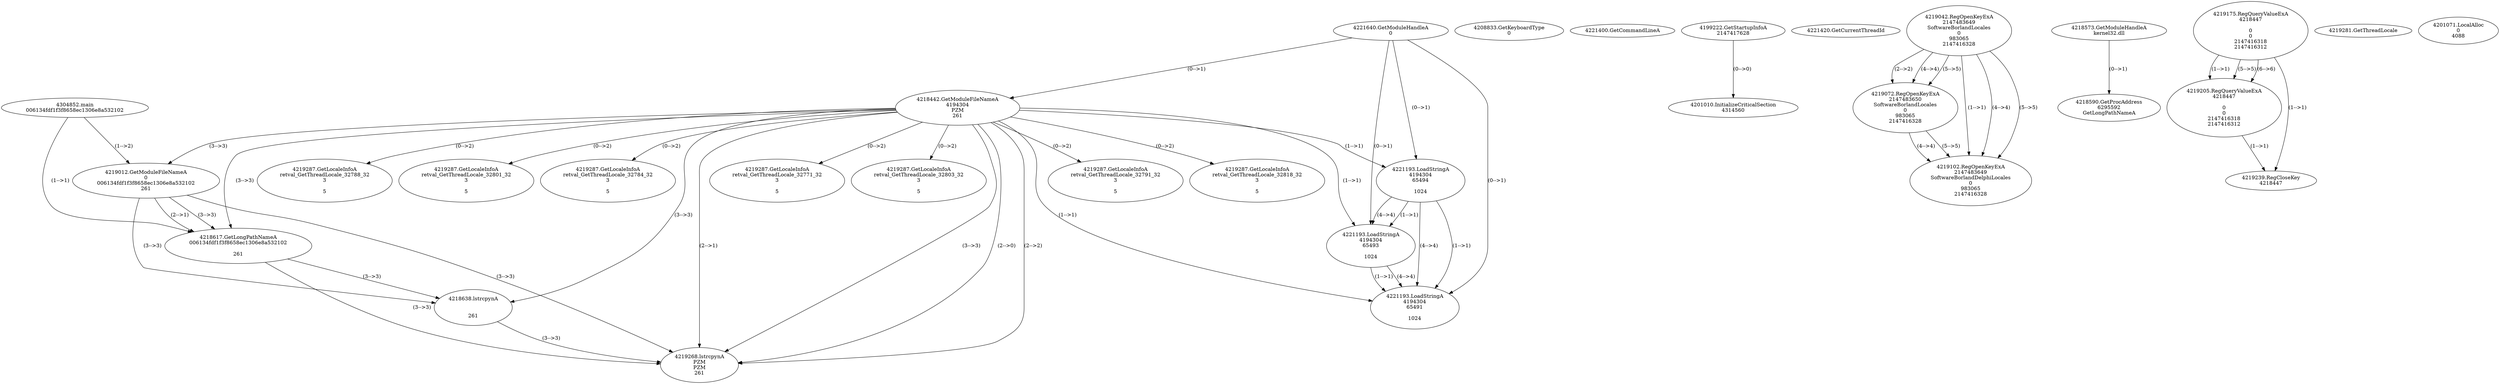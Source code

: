 // Global SCDG with merge call
digraph {
	0 [label="4304852.main
006134fdf1f3f8658ec1306e8a532102"]
	1 [label="4221640.GetModuleHandleA
0"]
	2 [label="4208833.GetKeyboardType
0"]
	3 [label="4221400.GetCommandLineA
"]
	4 [label="4199222.GetStartupInfoA
2147417628"]
	5 [label="4221420.GetCurrentThreadId
"]
	6 [label="4218442.GetModuleFileNameA
4194304
PZM
261"]
	1 -> 6 [label="(0-->1)"]
	7 [label="4219012.GetModuleFileNameA
0
006134fdf1f3f8658ec1306e8a532102
261"]
	0 -> 7 [label="(1-->2)"]
	6 -> 7 [label="(3-->3)"]
	8 [label="4219042.RegOpenKeyExA
2147483649
Software\Borland\Locales
0
983065
2147416328"]
	9 [label="4219072.RegOpenKeyExA
2147483650
Software\Borland\Locales
0
983065
2147416328"]
	8 -> 9 [label="(2-->2)"]
	8 -> 9 [label="(4-->4)"]
	8 -> 9 [label="(5-->5)"]
	10 [label="4218573.GetModuleHandleA
kernel32.dll"]
	11 [label="4218590.GetProcAddress
6295592
GetLongPathNameA"]
	10 -> 11 [label="(0-->1)"]
	12 [label="4218617.GetLongPathNameA
006134fdf1f3f8658ec1306e8a532102

261"]
	0 -> 12 [label="(1-->1)"]
	7 -> 12 [label="(2-->1)"]
	6 -> 12 [label="(3-->3)"]
	7 -> 12 [label="(3-->3)"]
	13 [label="4218638.lstrcpynA


261"]
	6 -> 13 [label="(3-->3)"]
	7 -> 13 [label="(3-->3)"]
	12 -> 13 [label="(3-->3)"]
	14 [label="4219175.RegQueryValueExA
4218447

0
0
2147416318
2147416312"]
	15 [label="4219205.RegQueryValueExA
4218447

0
0
2147416318
2147416312"]
	14 -> 15 [label="(1-->1)"]
	14 -> 15 [label="(5-->5)"]
	14 -> 15 [label="(6-->6)"]
	16 [label="4219239.RegCloseKey
4218447"]
	14 -> 16 [label="(1-->1)"]
	15 -> 16 [label="(1-->1)"]
	17 [label="4219268.lstrcpynA
PZM
PZM
261"]
	6 -> 17 [label="(2-->1)"]
	6 -> 17 [label="(2-->2)"]
	6 -> 17 [label="(3-->3)"]
	7 -> 17 [label="(3-->3)"]
	12 -> 17 [label="(3-->3)"]
	13 -> 17 [label="(3-->3)"]
	6 -> 17 [label="(2-->0)"]
	18 [label="4219281.GetThreadLocale
"]
	19 [label="4219287.GetLocaleInfoA
retval_GetThreadLocale_32791_32
3

5"]
	6 -> 19 [label="(0-->2)"]
	20 [label="4221193.LoadStringA
4194304
65494

1024"]
	1 -> 20 [label="(0-->1)"]
	6 -> 20 [label="(1-->1)"]
	21 [label="4221193.LoadStringA
4194304
65493

1024"]
	1 -> 21 [label="(0-->1)"]
	6 -> 21 [label="(1-->1)"]
	20 -> 21 [label="(1-->1)"]
	20 -> 21 [label="(4-->4)"]
	22 [label="4219102.RegOpenKeyExA
2147483649
Software\Borland\Delphi\Locales
0
983065
2147416328"]
	8 -> 22 [label="(1-->1)"]
	8 -> 22 [label="(4-->4)"]
	9 -> 22 [label="(4-->4)"]
	8 -> 22 [label="(5-->5)"]
	9 -> 22 [label="(5-->5)"]
	23 [label="4219287.GetLocaleInfoA
retval_GetThreadLocale_32818_32
3

5"]
	6 -> 23 [label="(0-->2)"]
	24 [label="4219287.GetLocaleInfoA
retval_GetThreadLocale_32788_32
3

5"]
	6 -> 24 [label="(0-->2)"]
	25 [label="4201010.InitializeCriticalSection
4314560"]
	4 -> 25 [label="(0-->0)"]
	26 [label="4201071.LocalAlloc
0
4088"]
	27 [label="4219287.GetLocaleInfoA
retval_GetThreadLocale_32801_32
3

5"]
	6 -> 27 [label="(0-->2)"]
	28 [label="4221193.LoadStringA
4194304
65491

1024"]
	1 -> 28 [label="(0-->1)"]
	6 -> 28 [label="(1-->1)"]
	20 -> 28 [label="(1-->1)"]
	21 -> 28 [label="(1-->1)"]
	20 -> 28 [label="(4-->4)"]
	21 -> 28 [label="(4-->4)"]
	29 [label="4219287.GetLocaleInfoA
retval_GetThreadLocale_32784_32
3

5"]
	6 -> 29 [label="(0-->2)"]
	30 [label="4219287.GetLocaleInfoA
retval_GetThreadLocale_32771_32
3

5"]
	6 -> 30 [label="(0-->2)"]
	31 [label="4219287.GetLocaleInfoA
retval_GetThreadLocale_32803_32
3

5"]
	6 -> 31 [label="(0-->2)"]
}
